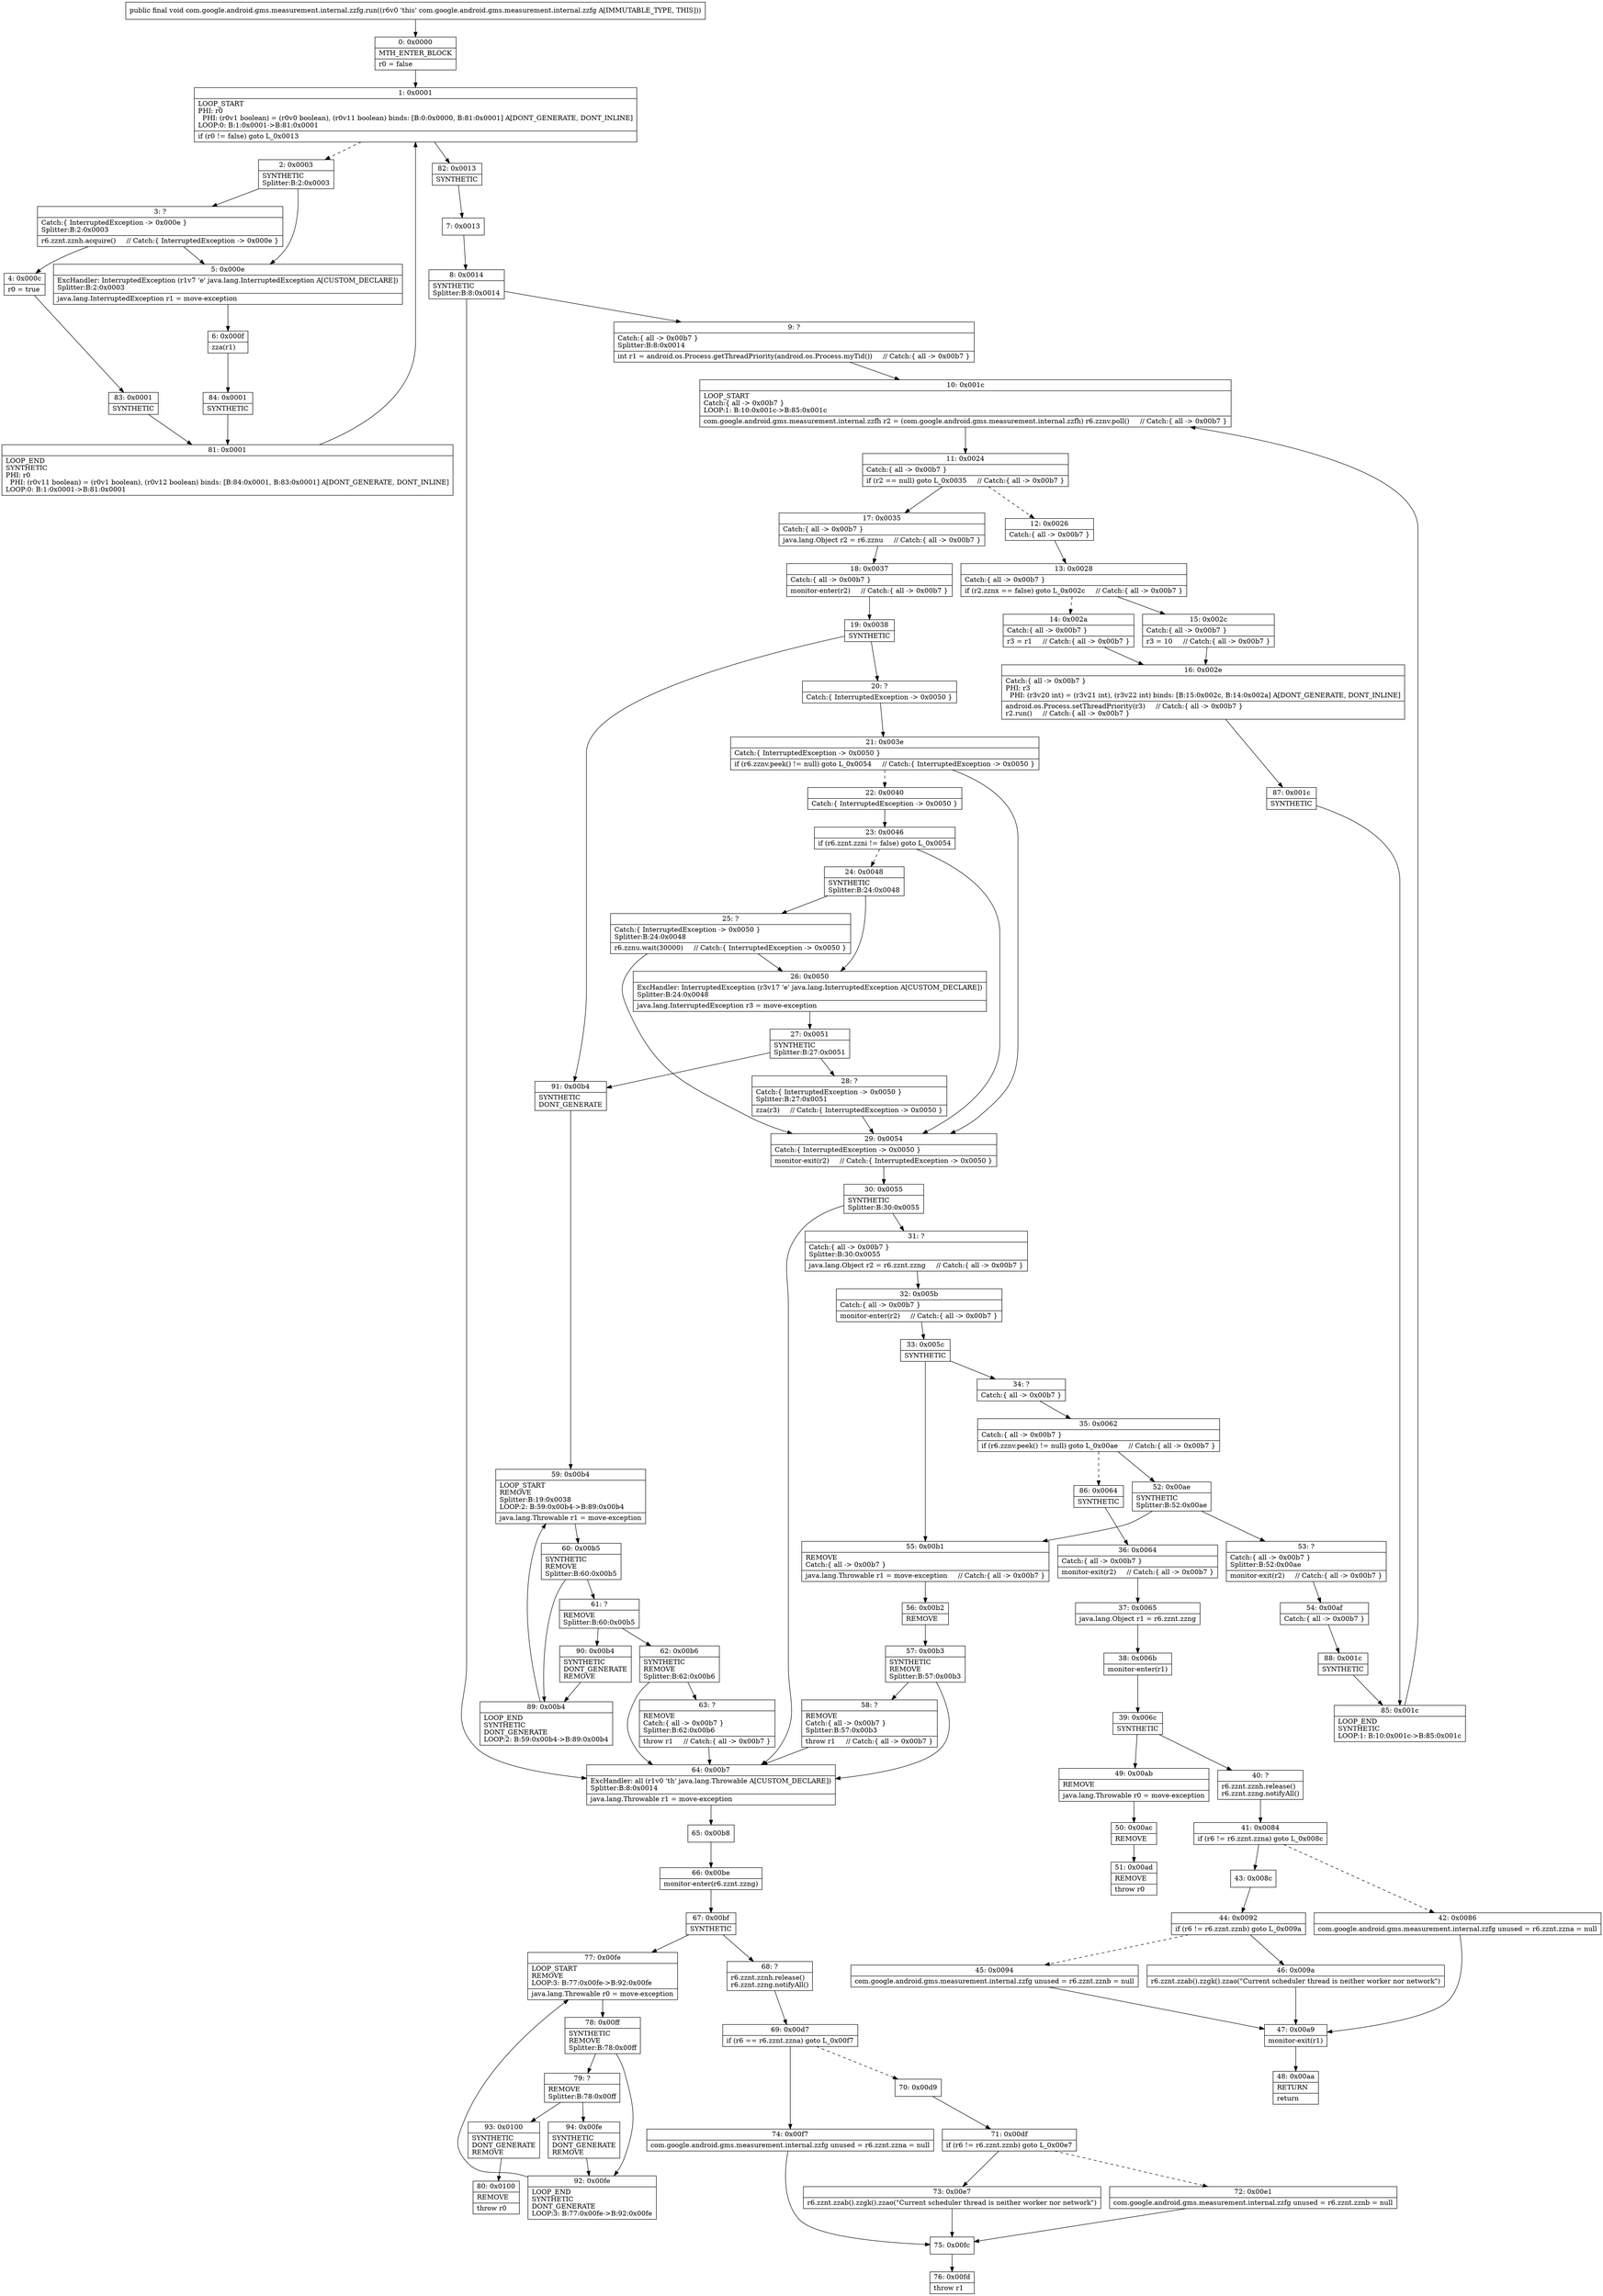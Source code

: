 digraph "CFG forcom.google.android.gms.measurement.internal.zzfg.run()V" {
Node_0 [shape=record,label="{0\:\ 0x0000|MTH_ENTER_BLOCK\l|r0 = false\l}"];
Node_1 [shape=record,label="{1\:\ 0x0001|LOOP_START\lPHI: r0 \l  PHI: (r0v1 boolean) = (r0v0 boolean), (r0v11 boolean) binds: [B:0:0x0000, B:81:0x0001] A[DONT_GENERATE, DONT_INLINE]\lLOOP:0: B:1:0x0001\-\>B:81:0x0001\l|if (r0 != false) goto L_0x0013\l}"];
Node_2 [shape=record,label="{2\:\ 0x0003|SYNTHETIC\lSplitter:B:2:0x0003\l}"];
Node_3 [shape=record,label="{3\:\ ?|Catch:\{ InterruptedException \-\> 0x000e \}\lSplitter:B:2:0x0003\l|r6.zznt.zznh.acquire()     \/\/ Catch:\{ InterruptedException \-\> 0x000e \}\l}"];
Node_4 [shape=record,label="{4\:\ 0x000c|r0 = true\l}"];
Node_5 [shape=record,label="{5\:\ 0x000e|ExcHandler: InterruptedException (r1v7 'e' java.lang.InterruptedException A[CUSTOM_DECLARE])\lSplitter:B:2:0x0003\l|java.lang.InterruptedException r1 = move\-exception\l}"];
Node_6 [shape=record,label="{6\:\ 0x000f|zza(r1)\l}"];
Node_7 [shape=record,label="{7\:\ 0x0013}"];
Node_8 [shape=record,label="{8\:\ 0x0014|SYNTHETIC\lSplitter:B:8:0x0014\l}"];
Node_9 [shape=record,label="{9\:\ ?|Catch:\{ all \-\> 0x00b7 \}\lSplitter:B:8:0x0014\l|int r1 = android.os.Process.getThreadPriority(android.os.Process.myTid())     \/\/ Catch:\{ all \-\> 0x00b7 \}\l}"];
Node_10 [shape=record,label="{10\:\ 0x001c|LOOP_START\lCatch:\{ all \-\> 0x00b7 \}\lLOOP:1: B:10:0x001c\-\>B:85:0x001c\l|com.google.android.gms.measurement.internal.zzfh r2 = (com.google.android.gms.measurement.internal.zzfh) r6.zznv.poll()     \/\/ Catch:\{ all \-\> 0x00b7 \}\l}"];
Node_11 [shape=record,label="{11\:\ 0x0024|Catch:\{ all \-\> 0x00b7 \}\l|if (r2 == null) goto L_0x0035     \/\/ Catch:\{ all \-\> 0x00b7 \}\l}"];
Node_12 [shape=record,label="{12\:\ 0x0026|Catch:\{ all \-\> 0x00b7 \}\l}"];
Node_13 [shape=record,label="{13\:\ 0x0028|Catch:\{ all \-\> 0x00b7 \}\l|if (r2.zznx == false) goto L_0x002c     \/\/ Catch:\{ all \-\> 0x00b7 \}\l}"];
Node_14 [shape=record,label="{14\:\ 0x002a|Catch:\{ all \-\> 0x00b7 \}\l|r3 = r1     \/\/ Catch:\{ all \-\> 0x00b7 \}\l}"];
Node_15 [shape=record,label="{15\:\ 0x002c|Catch:\{ all \-\> 0x00b7 \}\l|r3 = 10     \/\/ Catch:\{ all \-\> 0x00b7 \}\l}"];
Node_16 [shape=record,label="{16\:\ 0x002e|Catch:\{ all \-\> 0x00b7 \}\lPHI: r3 \l  PHI: (r3v20 int) = (r3v21 int), (r3v22 int) binds: [B:15:0x002c, B:14:0x002a] A[DONT_GENERATE, DONT_INLINE]\l|android.os.Process.setThreadPriority(r3)     \/\/ Catch:\{ all \-\> 0x00b7 \}\lr2.run()     \/\/ Catch:\{ all \-\> 0x00b7 \}\l}"];
Node_17 [shape=record,label="{17\:\ 0x0035|Catch:\{ all \-\> 0x00b7 \}\l|java.lang.Object r2 = r6.zznu     \/\/ Catch:\{ all \-\> 0x00b7 \}\l}"];
Node_18 [shape=record,label="{18\:\ 0x0037|Catch:\{ all \-\> 0x00b7 \}\l|monitor\-enter(r2)     \/\/ Catch:\{ all \-\> 0x00b7 \}\l}"];
Node_19 [shape=record,label="{19\:\ 0x0038|SYNTHETIC\l}"];
Node_20 [shape=record,label="{20\:\ ?|Catch:\{ InterruptedException \-\> 0x0050 \}\l}"];
Node_21 [shape=record,label="{21\:\ 0x003e|Catch:\{ InterruptedException \-\> 0x0050 \}\l|if (r6.zznv.peek() != null) goto L_0x0054     \/\/ Catch:\{ InterruptedException \-\> 0x0050 \}\l}"];
Node_22 [shape=record,label="{22\:\ 0x0040|Catch:\{ InterruptedException \-\> 0x0050 \}\l}"];
Node_23 [shape=record,label="{23\:\ 0x0046|if (r6.zznt.zzni != false) goto L_0x0054\l}"];
Node_24 [shape=record,label="{24\:\ 0x0048|SYNTHETIC\lSplitter:B:24:0x0048\l}"];
Node_25 [shape=record,label="{25\:\ ?|Catch:\{ InterruptedException \-\> 0x0050 \}\lSplitter:B:24:0x0048\l|r6.zznu.wait(30000)     \/\/ Catch:\{ InterruptedException \-\> 0x0050 \}\l}"];
Node_26 [shape=record,label="{26\:\ 0x0050|ExcHandler: InterruptedException (r3v17 'e' java.lang.InterruptedException A[CUSTOM_DECLARE])\lSplitter:B:24:0x0048\l|java.lang.InterruptedException r3 = move\-exception\l}"];
Node_27 [shape=record,label="{27\:\ 0x0051|SYNTHETIC\lSplitter:B:27:0x0051\l}"];
Node_28 [shape=record,label="{28\:\ ?|Catch:\{ InterruptedException \-\> 0x0050 \}\lSplitter:B:27:0x0051\l|zza(r3)     \/\/ Catch:\{ InterruptedException \-\> 0x0050 \}\l}"];
Node_29 [shape=record,label="{29\:\ 0x0054|Catch:\{ InterruptedException \-\> 0x0050 \}\l|monitor\-exit(r2)     \/\/ Catch:\{ InterruptedException \-\> 0x0050 \}\l}"];
Node_30 [shape=record,label="{30\:\ 0x0055|SYNTHETIC\lSplitter:B:30:0x0055\l}"];
Node_31 [shape=record,label="{31\:\ ?|Catch:\{ all \-\> 0x00b7 \}\lSplitter:B:30:0x0055\l|java.lang.Object r2 = r6.zznt.zzng     \/\/ Catch:\{ all \-\> 0x00b7 \}\l}"];
Node_32 [shape=record,label="{32\:\ 0x005b|Catch:\{ all \-\> 0x00b7 \}\l|monitor\-enter(r2)     \/\/ Catch:\{ all \-\> 0x00b7 \}\l}"];
Node_33 [shape=record,label="{33\:\ 0x005c|SYNTHETIC\l}"];
Node_34 [shape=record,label="{34\:\ ?|Catch:\{ all \-\> 0x00b7 \}\l}"];
Node_35 [shape=record,label="{35\:\ 0x0062|Catch:\{ all \-\> 0x00b7 \}\l|if (r6.zznv.peek() != null) goto L_0x00ae     \/\/ Catch:\{ all \-\> 0x00b7 \}\l}"];
Node_36 [shape=record,label="{36\:\ 0x0064|Catch:\{ all \-\> 0x00b7 \}\l|monitor\-exit(r2)     \/\/ Catch:\{ all \-\> 0x00b7 \}\l}"];
Node_37 [shape=record,label="{37\:\ 0x0065|java.lang.Object r1 = r6.zznt.zzng\l}"];
Node_38 [shape=record,label="{38\:\ 0x006b|monitor\-enter(r1)\l}"];
Node_39 [shape=record,label="{39\:\ 0x006c|SYNTHETIC\l}"];
Node_40 [shape=record,label="{40\:\ ?|r6.zznt.zznh.release()\lr6.zznt.zzng.notifyAll()\l}"];
Node_41 [shape=record,label="{41\:\ 0x0084|if (r6 != r6.zznt.zzna) goto L_0x008c\l}"];
Node_42 [shape=record,label="{42\:\ 0x0086|com.google.android.gms.measurement.internal.zzfg unused = r6.zznt.zzna = null\l}"];
Node_43 [shape=record,label="{43\:\ 0x008c}"];
Node_44 [shape=record,label="{44\:\ 0x0092|if (r6 != r6.zznt.zznb) goto L_0x009a\l}"];
Node_45 [shape=record,label="{45\:\ 0x0094|com.google.android.gms.measurement.internal.zzfg unused = r6.zznt.zznb = null\l}"];
Node_46 [shape=record,label="{46\:\ 0x009a|r6.zznt.zzab().zzgk().zzao(\"Current scheduler thread is neither worker nor network\")\l}"];
Node_47 [shape=record,label="{47\:\ 0x00a9|monitor\-exit(r1)\l}"];
Node_48 [shape=record,label="{48\:\ 0x00aa|RETURN\l|return\l}"];
Node_49 [shape=record,label="{49\:\ 0x00ab|REMOVE\l|java.lang.Throwable r0 = move\-exception\l}"];
Node_50 [shape=record,label="{50\:\ 0x00ac|REMOVE\l}"];
Node_51 [shape=record,label="{51\:\ 0x00ad|REMOVE\l|throw r0\l}"];
Node_52 [shape=record,label="{52\:\ 0x00ae|SYNTHETIC\lSplitter:B:52:0x00ae\l}"];
Node_53 [shape=record,label="{53\:\ ?|Catch:\{ all \-\> 0x00b7 \}\lSplitter:B:52:0x00ae\l|monitor\-exit(r2)     \/\/ Catch:\{ all \-\> 0x00b7 \}\l}"];
Node_54 [shape=record,label="{54\:\ 0x00af|Catch:\{ all \-\> 0x00b7 \}\l}"];
Node_55 [shape=record,label="{55\:\ 0x00b1|REMOVE\lCatch:\{ all \-\> 0x00b7 \}\l|java.lang.Throwable r1 = move\-exception     \/\/ Catch:\{ all \-\> 0x00b7 \}\l}"];
Node_56 [shape=record,label="{56\:\ 0x00b2|REMOVE\l}"];
Node_57 [shape=record,label="{57\:\ 0x00b3|SYNTHETIC\lREMOVE\lSplitter:B:57:0x00b3\l}"];
Node_58 [shape=record,label="{58\:\ ?|REMOVE\lCatch:\{ all \-\> 0x00b7 \}\lSplitter:B:57:0x00b3\l|throw r1     \/\/ Catch:\{ all \-\> 0x00b7 \}\l}"];
Node_59 [shape=record,label="{59\:\ 0x00b4|LOOP_START\lREMOVE\lSplitter:B:19:0x0038\lLOOP:2: B:59:0x00b4\-\>B:89:0x00b4\l|java.lang.Throwable r1 = move\-exception\l}"];
Node_60 [shape=record,label="{60\:\ 0x00b5|SYNTHETIC\lREMOVE\lSplitter:B:60:0x00b5\l}"];
Node_61 [shape=record,label="{61\:\ ?|REMOVE\lSplitter:B:60:0x00b5\l}"];
Node_62 [shape=record,label="{62\:\ 0x00b6|SYNTHETIC\lREMOVE\lSplitter:B:62:0x00b6\l}"];
Node_63 [shape=record,label="{63\:\ ?|REMOVE\lCatch:\{ all \-\> 0x00b7 \}\lSplitter:B:62:0x00b6\l|throw r1     \/\/ Catch:\{ all \-\> 0x00b7 \}\l}"];
Node_64 [shape=record,label="{64\:\ 0x00b7|ExcHandler: all (r1v0 'th' java.lang.Throwable A[CUSTOM_DECLARE])\lSplitter:B:8:0x0014\l|java.lang.Throwable r1 = move\-exception\l}"];
Node_65 [shape=record,label="{65\:\ 0x00b8}"];
Node_66 [shape=record,label="{66\:\ 0x00be|monitor\-enter(r6.zznt.zzng)\l}"];
Node_67 [shape=record,label="{67\:\ 0x00bf|SYNTHETIC\l}"];
Node_68 [shape=record,label="{68\:\ ?|r6.zznt.zznh.release()\lr6.zznt.zzng.notifyAll()\l}"];
Node_69 [shape=record,label="{69\:\ 0x00d7|if (r6 == r6.zznt.zzna) goto L_0x00f7\l}"];
Node_70 [shape=record,label="{70\:\ 0x00d9}"];
Node_71 [shape=record,label="{71\:\ 0x00df|if (r6 != r6.zznt.zznb) goto L_0x00e7\l}"];
Node_72 [shape=record,label="{72\:\ 0x00e1|com.google.android.gms.measurement.internal.zzfg unused = r6.zznt.zznb = null\l}"];
Node_73 [shape=record,label="{73\:\ 0x00e7|r6.zznt.zzab().zzgk().zzao(\"Current scheduler thread is neither worker nor network\")\l}"];
Node_74 [shape=record,label="{74\:\ 0x00f7|com.google.android.gms.measurement.internal.zzfg unused = r6.zznt.zzna = null\l}"];
Node_75 [shape=record,label="{75\:\ 0x00fc}"];
Node_76 [shape=record,label="{76\:\ 0x00fd|throw r1\l}"];
Node_77 [shape=record,label="{77\:\ 0x00fe|LOOP_START\lREMOVE\lLOOP:3: B:77:0x00fe\-\>B:92:0x00fe\l|java.lang.Throwable r0 = move\-exception\l}"];
Node_78 [shape=record,label="{78\:\ 0x00ff|SYNTHETIC\lREMOVE\lSplitter:B:78:0x00ff\l}"];
Node_79 [shape=record,label="{79\:\ ?|REMOVE\lSplitter:B:78:0x00ff\l}"];
Node_80 [shape=record,label="{80\:\ 0x0100|REMOVE\l|throw r0\l}"];
Node_81 [shape=record,label="{81\:\ 0x0001|LOOP_END\lSYNTHETIC\lPHI: r0 \l  PHI: (r0v11 boolean) = (r0v1 boolean), (r0v12 boolean) binds: [B:84:0x0001, B:83:0x0001] A[DONT_GENERATE, DONT_INLINE]\lLOOP:0: B:1:0x0001\-\>B:81:0x0001\l}"];
Node_82 [shape=record,label="{82\:\ 0x0013|SYNTHETIC\l}"];
Node_83 [shape=record,label="{83\:\ 0x0001|SYNTHETIC\l}"];
Node_84 [shape=record,label="{84\:\ 0x0001|SYNTHETIC\l}"];
Node_85 [shape=record,label="{85\:\ 0x001c|LOOP_END\lSYNTHETIC\lLOOP:1: B:10:0x001c\-\>B:85:0x001c\l}"];
Node_86 [shape=record,label="{86\:\ 0x0064|SYNTHETIC\l}"];
Node_87 [shape=record,label="{87\:\ 0x001c|SYNTHETIC\l}"];
Node_88 [shape=record,label="{88\:\ 0x001c|SYNTHETIC\l}"];
Node_89 [shape=record,label="{89\:\ 0x00b4|LOOP_END\lSYNTHETIC\lDONT_GENERATE\lLOOP:2: B:59:0x00b4\-\>B:89:0x00b4\l}"];
Node_90 [shape=record,label="{90\:\ 0x00b4|SYNTHETIC\lDONT_GENERATE\lREMOVE\l}"];
Node_91 [shape=record,label="{91\:\ 0x00b4|SYNTHETIC\lDONT_GENERATE\l}"];
Node_92 [shape=record,label="{92\:\ 0x00fe|LOOP_END\lSYNTHETIC\lDONT_GENERATE\lLOOP:3: B:77:0x00fe\-\>B:92:0x00fe\l}"];
Node_93 [shape=record,label="{93\:\ 0x0100|SYNTHETIC\lDONT_GENERATE\lREMOVE\l}"];
Node_94 [shape=record,label="{94\:\ 0x00fe|SYNTHETIC\lDONT_GENERATE\lREMOVE\l}"];
MethodNode[shape=record,label="{public final void com.google.android.gms.measurement.internal.zzfg.run((r6v0 'this' com.google.android.gms.measurement.internal.zzfg A[IMMUTABLE_TYPE, THIS])) }"];
MethodNode -> Node_0;
Node_0 -> Node_1;
Node_1 -> Node_2[style=dashed];
Node_1 -> Node_82;
Node_2 -> Node_3;
Node_2 -> Node_5;
Node_3 -> Node_4;
Node_3 -> Node_5;
Node_4 -> Node_83;
Node_5 -> Node_6;
Node_6 -> Node_84;
Node_7 -> Node_8;
Node_8 -> Node_9;
Node_8 -> Node_64;
Node_9 -> Node_10;
Node_10 -> Node_11;
Node_11 -> Node_12[style=dashed];
Node_11 -> Node_17;
Node_12 -> Node_13;
Node_13 -> Node_14[style=dashed];
Node_13 -> Node_15;
Node_14 -> Node_16;
Node_15 -> Node_16;
Node_16 -> Node_87;
Node_17 -> Node_18;
Node_18 -> Node_19;
Node_19 -> Node_20;
Node_19 -> Node_91;
Node_20 -> Node_21;
Node_21 -> Node_22[style=dashed];
Node_21 -> Node_29;
Node_22 -> Node_23;
Node_23 -> Node_24[style=dashed];
Node_23 -> Node_29;
Node_24 -> Node_25;
Node_24 -> Node_26;
Node_25 -> Node_26;
Node_25 -> Node_29;
Node_26 -> Node_27;
Node_27 -> Node_28;
Node_27 -> Node_91;
Node_28 -> Node_29;
Node_29 -> Node_30;
Node_30 -> Node_31;
Node_30 -> Node_64;
Node_31 -> Node_32;
Node_32 -> Node_33;
Node_33 -> Node_34;
Node_33 -> Node_55;
Node_34 -> Node_35;
Node_35 -> Node_52;
Node_35 -> Node_86[style=dashed];
Node_36 -> Node_37;
Node_37 -> Node_38;
Node_38 -> Node_39;
Node_39 -> Node_40;
Node_39 -> Node_49;
Node_40 -> Node_41;
Node_41 -> Node_42[style=dashed];
Node_41 -> Node_43;
Node_42 -> Node_47;
Node_43 -> Node_44;
Node_44 -> Node_45[style=dashed];
Node_44 -> Node_46;
Node_45 -> Node_47;
Node_46 -> Node_47;
Node_47 -> Node_48;
Node_49 -> Node_50;
Node_50 -> Node_51;
Node_52 -> Node_53;
Node_52 -> Node_55;
Node_53 -> Node_54;
Node_54 -> Node_88;
Node_55 -> Node_56;
Node_56 -> Node_57;
Node_57 -> Node_58;
Node_57 -> Node_64;
Node_58 -> Node_64;
Node_59 -> Node_60;
Node_60 -> Node_61;
Node_60 -> Node_89;
Node_61 -> Node_62;
Node_61 -> Node_90;
Node_62 -> Node_63;
Node_62 -> Node_64;
Node_63 -> Node_64;
Node_64 -> Node_65;
Node_65 -> Node_66;
Node_66 -> Node_67;
Node_67 -> Node_68;
Node_67 -> Node_77;
Node_68 -> Node_69;
Node_69 -> Node_70[style=dashed];
Node_69 -> Node_74;
Node_70 -> Node_71;
Node_71 -> Node_72[style=dashed];
Node_71 -> Node_73;
Node_72 -> Node_75;
Node_73 -> Node_75;
Node_74 -> Node_75;
Node_75 -> Node_76;
Node_77 -> Node_78;
Node_78 -> Node_79;
Node_78 -> Node_92;
Node_79 -> Node_93;
Node_79 -> Node_94;
Node_81 -> Node_1;
Node_82 -> Node_7;
Node_83 -> Node_81;
Node_84 -> Node_81;
Node_85 -> Node_10;
Node_86 -> Node_36;
Node_87 -> Node_85;
Node_88 -> Node_85;
Node_89 -> Node_59;
Node_90 -> Node_89;
Node_91 -> Node_59;
Node_92 -> Node_77;
Node_93 -> Node_80;
Node_94 -> Node_92;
}

